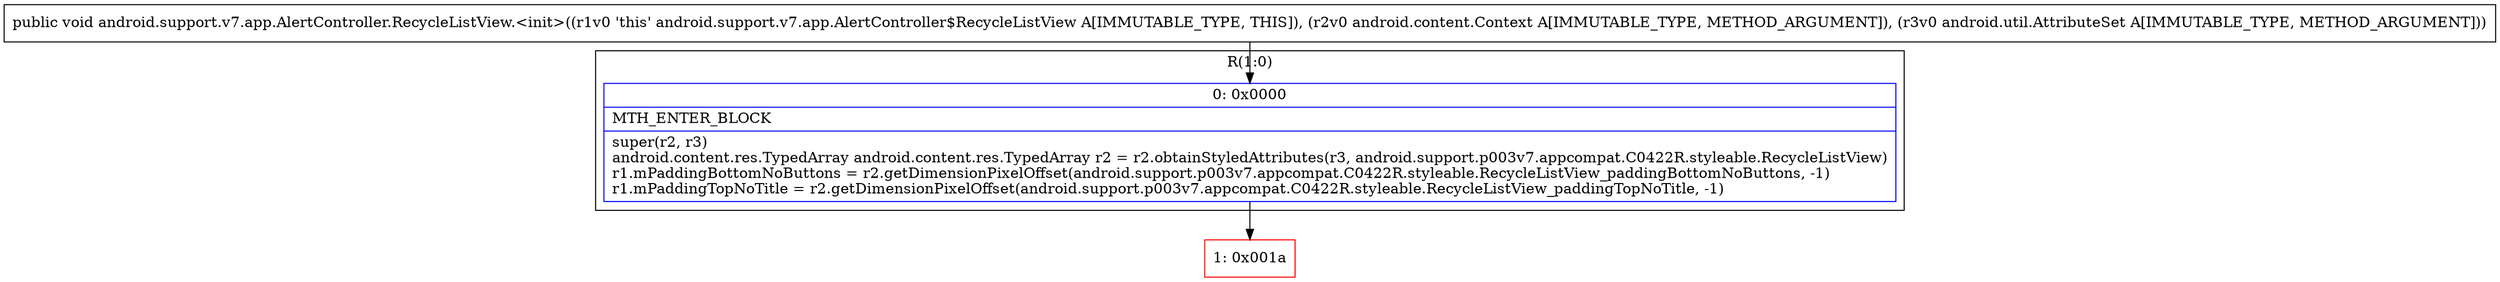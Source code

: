 digraph "CFG forandroid.support.v7.app.AlertController.RecycleListView.\<init\>(Landroid\/content\/Context;Landroid\/util\/AttributeSet;)V" {
subgraph cluster_Region_529991048 {
label = "R(1:0)";
node [shape=record,color=blue];
Node_0 [shape=record,label="{0\:\ 0x0000|MTH_ENTER_BLOCK\l|super(r2, r3)\landroid.content.res.TypedArray android.content.res.TypedArray r2 = r2.obtainStyledAttributes(r3, android.support.p003v7.appcompat.C0422R.styleable.RecycleListView)\lr1.mPaddingBottomNoButtons = r2.getDimensionPixelOffset(android.support.p003v7.appcompat.C0422R.styleable.RecycleListView_paddingBottomNoButtons, \-1)\lr1.mPaddingTopNoTitle = r2.getDimensionPixelOffset(android.support.p003v7.appcompat.C0422R.styleable.RecycleListView_paddingTopNoTitle, \-1)\l}"];
}
Node_1 [shape=record,color=red,label="{1\:\ 0x001a}"];
MethodNode[shape=record,label="{public void android.support.v7.app.AlertController.RecycleListView.\<init\>((r1v0 'this' android.support.v7.app.AlertController$RecycleListView A[IMMUTABLE_TYPE, THIS]), (r2v0 android.content.Context A[IMMUTABLE_TYPE, METHOD_ARGUMENT]), (r3v0 android.util.AttributeSet A[IMMUTABLE_TYPE, METHOD_ARGUMENT])) }"];
MethodNode -> Node_0;
Node_0 -> Node_1;
}

